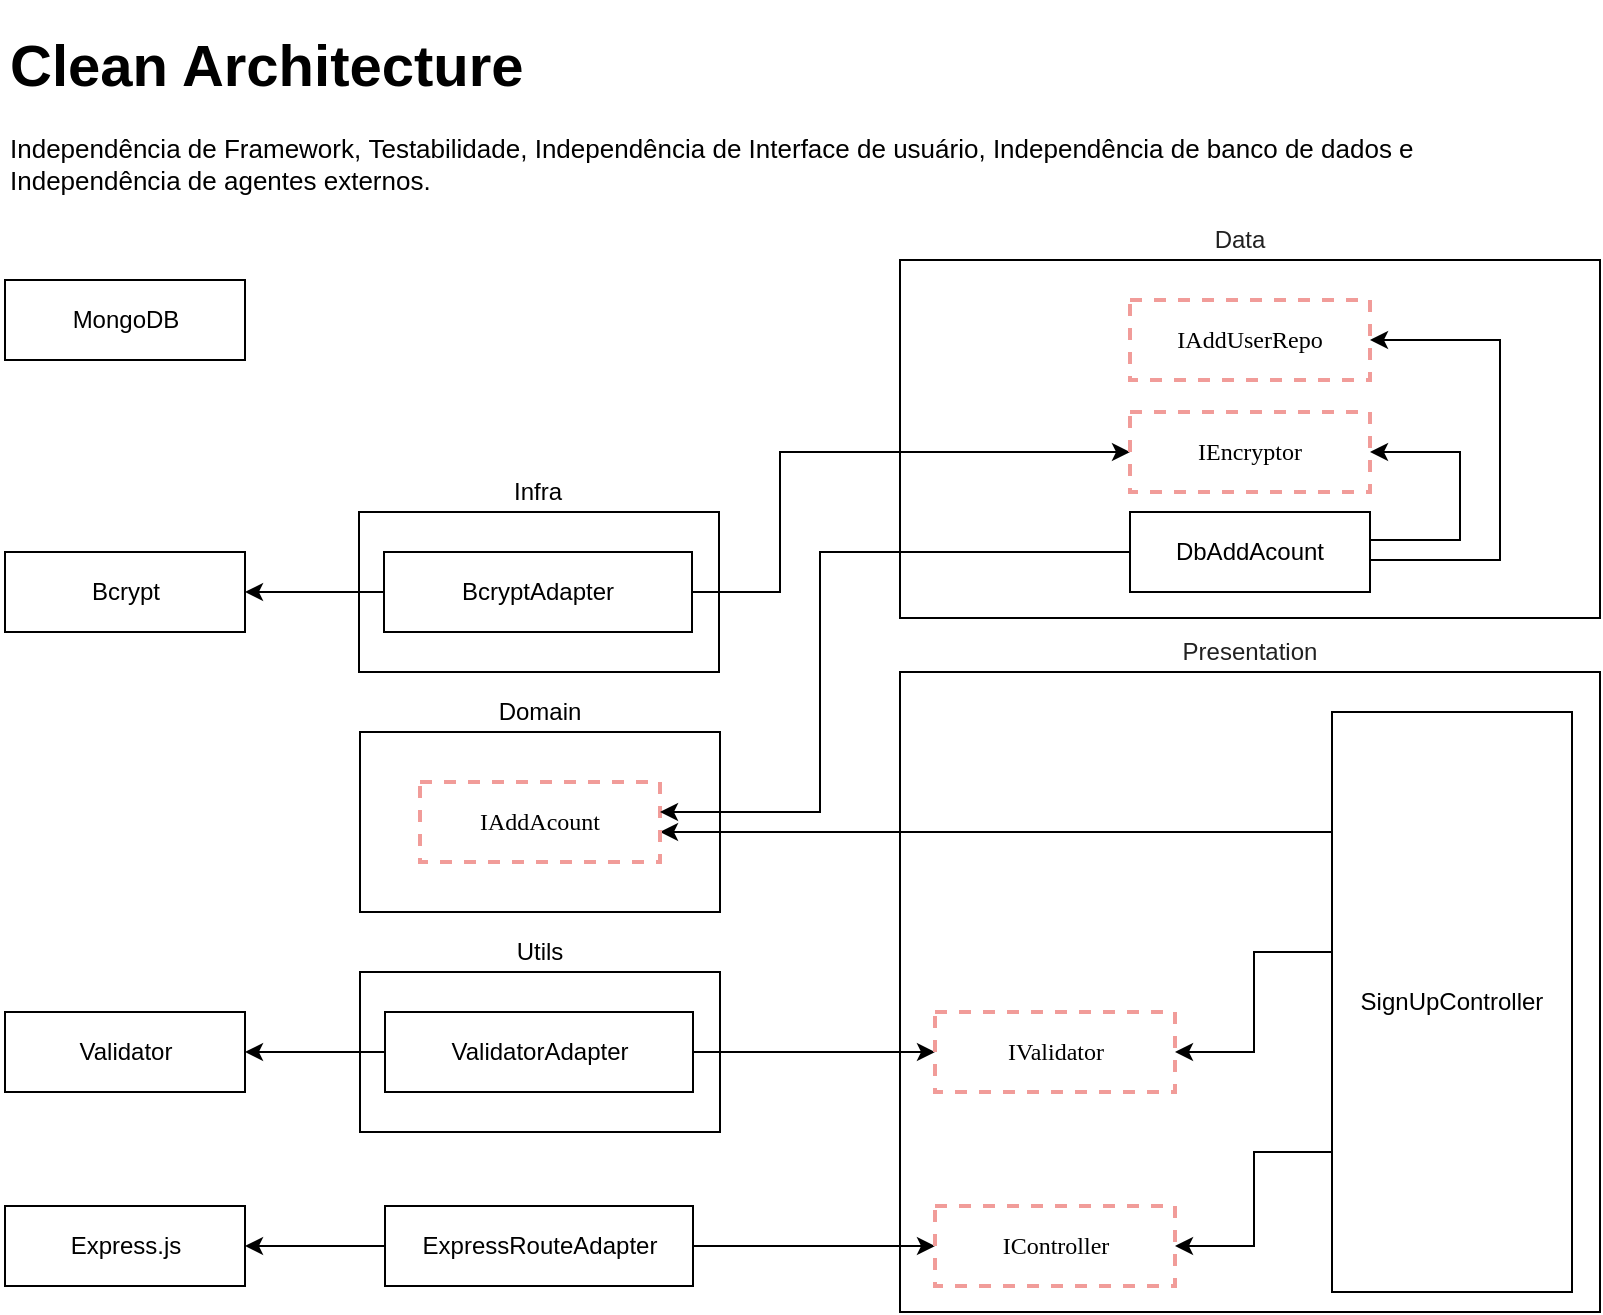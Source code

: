 <mxfile version="13.8.8" type="github">
  <diagram id="trkUmpp96VcX2jbAEm-v" name="Page-1">
    <mxGraphModel dx="1038" dy="548" grid="1" gridSize="10" guides="1" tooltips="1" connect="1" arrows="1" fold="1" page="1" pageScale="1" pageWidth="827" pageHeight="1169" math="0" shadow="0">
      <root>
        <mxCell id="0" />
        <mxCell id="1" parent="0" />
        <mxCell id="cDpcgyHBK7Pu0y06XVpJ-35" value="" style="rounded=0;whiteSpace=wrap;html=1;fillColor=#ffffff;gradientColor=none;" vertex="1" parent="1">
          <mxGeometry x="470" y="140" width="350" height="179" as="geometry" />
        </mxCell>
        <mxCell id="cDpcgyHBK7Pu0y06XVpJ-26" value="" style="rounded=0;whiteSpace=wrap;html=1;fillColor=#ffffff;gradientColor=none;" vertex="1" parent="1">
          <mxGeometry x="200" y="376" width="180" height="90" as="geometry" />
        </mxCell>
        <mxCell id="cDpcgyHBK7Pu0y06XVpJ-27" value="&lt;div&gt;&lt;span&gt;Domain&lt;/span&gt;&lt;/div&gt;" style="text;html=1;strokeColor=none;fillColor=none;align=center;verticalAlign=middle;whiteSpace=wrap;rounded=0;fontSize=12;" vertex="1" parent="1">
          <mxGeometry x="250" y="356" width="80" height="20" as="geometry" />
        </mxCell>
        <mxCell id="cDpcgyHBK7Pu0y06XVpJ-24" value="" style="rounded=0;whiteSpace=wrap;html=1;fillColor=#ffffff;gradientColor=none;" vertex="1" parent="1">
          <mxGeometry x="200" y="496" width="180" height="80" as="geometry" />
        </mxCell>
        <mxCell id="cDpcgyHBK7Pu0y06XVpJ-10" value="" style="rounded=0;whiteSpace=wrap;html=1;fillColor=#ffffff;gradientColor=none;" vertex="1" parent="1">
          <mxGeometry x="470" y="346" width="350" height="320" as="geometry" />
        </mxCell>
        <mxCell id="cDpcgyHBK7Pu0y06XVpJ-29" style="edgeStyle=orthogonalEdgeStyle;rounded=0;orthogonalLoop=1;jettySize=auto;html=1;fontFamily=Verdana;fontSize=12;" edge="1" parent="1" source="cDpcgyHBK7Pu0y06XVpJ-1" target="cDpcgyHBK7Pu0y06XVpJ-28">
          <mxGeometry relative="1" as="geometry">
            <Array as="points">
              <mxPoint x="450" y="426" />
              <mxPoint x="450" y="426" />
            </Array>
          </mxGeometry>
        </mxCell>
        <mxCell id="cDpcgyHBK7Pu0y06XVpJ-31" style="edgeStyle=orthogonalEdgeStyle;rounded=0;orthogonalLoop=1;jettySize=auto;html=1;fontFamily=Verdana;fontSize=12;" edge="1" parent="1" source="cDpcgyHBK7Pu0y06XVpJ-1" target="cDpcgyHBK7Pu0y06XVpJ-13">
          <mxGeometry relative="1" as="geometry">
            <Array as="points">
              <mxPoint x="647" y="586" />
              <mxPoint x="647" y="633" />
            </Array>
          </mxGeometry>
        </mxCell>
        <mxCell id="cDpcgyHBK7Pu0y06XVpJ-32" style="edgeStyle=orthogonalEdgeStyle;rounded=0;orthogonalLoop=1;jettySize=auto;html=1;fontFamily=Verdana;fontSize=12;" edge="1" parent="1" source="cDpcgyHBK7Pu0y06XVpJ-1" target="cDpcgyHBK7Pu0y06XVpJ-18">
          <mxGeometry relative="1" as="geometry">
            <Array as="points">
              <mxPoint x="647" y="486" />
              <mxPoint x="647" y="536" />
            </Array>
          </mxGeometry>
        </mxCell>
        <mxCell id="cDpcgyHBK7Pu0y06XVpJ-1" value="SignUpController" style="rounded=0;whiteSpace=wrap;html=1;gradientDirection=east;" vertex="1" parent="1">
          <mxGeometry x="686" y="366" width="120" height="290" as="geometry" />
        </mxCell>
        <mxCell id="cDpcgyHBK7Pu0y06XVpJ-2" value="MongoDB" style="rounded=0;whiteSpace=wrap;html=1;gradientDirection=east;" vertex="1" parent="1">
          <mxGeometry x="22.5" y="150" width="120" height="40" as="geometry" />
        </mxCell>
        <mxCell id="cDpcgyHBK7Pu0y06XVpJ-3" value="Validator" style="rounded=0;whiteSpace=wrap;html=1;gradientDirection=east;" vertex="1" parent="1">
          <mxGeometry x="22.5" y="516" width="120" height="40" as="geometry" />
        </mxCell>
        <mxCell id="cDpcgyHBK7Pu0y06XVpJ-6" value="&lt;h1&gt;&lt;font style=&quot;font-size: 29px&quot;&gt;Clean Architecture&lt;/font&gt;&lt;/h1&gt;&lt;h1 style=&quot;font-size: 13px&quot;&gt;&lt;span style=&quot;font-weight: normal&quot;&gt;&lt;font style=&quot;font-size: 13px&quot;&gt;Independência de Framework,&amp;nbsp;&lt;/font&gt;Testabilidade, Independência de Interface de usuário, Independência de banco de dados e Independência de agentes externos.&lt;/span&gt;&lt;/h1&gt;" style="text;html=1;strokeColor=none;fillColor=none;spacing=5;spacingTop=-20;whiteSpace=wrap;overflow=hidden;rounded=0;" vertex="1" parent="1">
          <mxGeometry x="20" y="20" width="710" height="90" as="geometry" />
        </mxCell>
        <mxCell id="cDpcgyHBK7Pu0y06XVpJ-7" value="&lt;span style=&quot;text-align: left&quot;&gt;Bcrypt&lt;/span&gt;" style="rounded=0;whiteSpace=wrap;html=1;gradientDirection=east;" vertex="1" parent="1">
          <mxGeometry x="22.5" y="286" width="120" height="40" as="geometry" />
        </mxCell>
        <mxCell id="cDpcgyHBK7Pu0y06XVpJ-8" value="Express.js" style="rounded=0;whiteSpace=wrap;html=1;gradientDirection=east;" vertex="1" parent="1">
          <mxGeometry x="22.5" y="613" width="120" height="40" as="geometry" />
        </mxCell>
        <mxCell id="cDpcgyHBK7Pu0y06XVpJ-15" style="edgeStyle=orthogonalEdgeStyle;rounded=0;orthogonalLoop=1;jettySize=auto;html=1;fontFamily=Verdana;fontSize=12;" edge="1" parent="1" source="cDpcgyHBK7Pu0y06XVpJ-9" target="cDpcgyHBK7Pu0y06XVpJ-13">
          <mxGeometry relative="1" as="geometry" />
        </mxCell>
        <mxCell id="cDpcgyHBK7Pu0y06XVpJ-22" style="edgeStyle=orthogonalEdgeStyle;rounded=0;orthogonalLoop=1;jettySize=auto;html=1;fontFamily=Verdana;fontSize=12;" edge="1" parent="1" source="cDpcgyHBK7Pu0y06XVpJ-9" target="cDpcgyHBK7Pu0y06XVpJ-8">
          <mxGeometry relative="1" as="geometry" />
        </mxCell>
        <mxCell id="cDpcgyHBK7Pu0y06XVpJ-9" value="ExpressRouteAdapter" style="rounded=0;whiteSpace=wrap;html=1;gradientDirection=east;" vertex="1" parent="1">
          <mxGeometry x="212.5" y="613" width="154" height="40" as="geometry" />
        </mxCell>
        <mxCell id="cDpcgyHBK7Pu0y06XVpJ-11" style="edgeStyle=orthogonalEdgeStyle;rounded=0;orthogonalLoop=1;jettySize=auto;html=1;exitX=0.5;exitY=1;exitDx=0;exitDy=0;" edge="1" parent="1" source="cDpcgyHBK7Pu0y06XVpJ-9" target="cDpcgyHBK7Pu0y06XVpJ-9">
          <mxGeometry relative="1" as="geometry" />
        </mxCell>
        <mxCell id="cDpcgyHBK7Pu0y06XVpJ-12" value="&lt;span style=&quot;color: rgba(0, 0, 0, 0.87); font-size: 12px; text-align: left; background-color: rgb(255, 255, 255);&quot;&gt;Presentation&lt;/span&gt;" style="text;html=1;strokeColor=none;fillColor=none;align=center;verticalAlign=middle;whiteSpace=wrap;rounded=0;fontSize=12;" vertex="1" parent="1">
          <mxGeometry x="605" y="326" width="80" height="20" as="geometry" />
        </mxCell>
        <mxCell id="cDpcgyHBK7Pu0y06XVpJ-13" value="IController" style="rounded=0;whiteSpace=wrap;html=1;gradientDirection=east;fontFamily=Verdana;dashed=1;strokeColor=#F19C99;strokeWidth=2;" vertex="1" parent="1">
          <mxGeometry x="487.5" y="613" width="120" height="40" as="geometry" />
        </mxCell>
        <mxCell id="cDpcgyHBK7Pu0y06XVpJ-20" style="edgeStyle=orthogonalEdgeStyle;rounded=0;orthogonalLoop=1;jettySize=auto;html=1;fontFamily=Verdana;fontSize=12;" edge="1" parent="1" source="cDpcgyHBK7Pu0y06XVpJ-17" target="cDpcgyHBK7Pu0y06XVpJ-18">
          <mxGeometry relative="1" as="geometry" />
        </mxCell>
        <mxCell id="cDpcgyHBK7Pu0y06XVpJ-23" style="edgeStyle=orthogonalEdgeStyle;rounded=0;orthogonalLoop=1;jettySize=auto;html=1;fontFamily=Verdana;fontSize=12;" edge="1" parent="1" source="cDpcgyHBK7Pu0y06XVpJ-17" target="cDpcgyHBK7Pu0y06XVpJ-3">
          <mxGeometry relative="1" as="geometry" />
        </mxCell>
        <mxCell id="cDpcgyHBK7Pu0y06XVpJ-17" value="ValidatorAdapter" style="rounded=0;whiteSpace=wrap;html=1;gradientDirection=east;" vertex="1" parent="1">
          <mxGeometry x="212.5" y="516" width="154" height="40" as="geometry" />
        </mxCell>
        <mxCell id="cDpcgyHBK7Pu0y06XVpJ-18" value="&lt;span style=&quot;&quot;&gt;IValidator&lt;/span&gt;" style="rounded=0;whiteSpace=wrap;html=1;gradientDirection=east;fontFamily=Verdana;dashed=1;strokeColor=#F19C99;strokeWidth=2;" vertex="1" parent="1">
          <mxGeometry x="487.5" y="516" width="120" height="40" as="geometry" />
        </mxCell>
        <mxCell id="cDpcgyHBK7Pu0y06XVpJ-25" value="&lt;div&gt;&lt;span&gt;Utils&lt;/span&gt;&lt;/div&gt;" style="text;html=1;strokeColor=none;fillColor=none;align=center;verticalAlign=middle;whiteSpace=wrap;rounded=0;fontSize=12;" vertex="1" parent="1">
          <mxGeometry x="249.5" y="476" width="80" height="20" as="geometry" />
        </mxCell>
        <mxCell id="cDpcgyHBK7Pu0y06XVpJ-28" value="&lt;span&gt;IAddAcount&lt;/span&gt;" style="rounded=0;whiteSpace=wrap;html=1;gradientDirection=east;fontFamily=Verdana;dashed=1;strokeColor=#F19C99;strokeWidth=2;" vertex="1" parent="1">
          <mxGeometry x="230" y="401" width="120" height="40" as="geometry" />
        </mxCell>
        <mxCell id="cDpcgyHBK7Pu0y06XVpJ-37" value="&lt;span style=&quot;color: rgba(0 , 0 , 0 , 0.87) ; font-size: 12px ; text-align: left ; background-color: rgb(255 , 255 , 255)&quot;&gt;Data&lt;/span&gt;" style="text;html=1;strokeColor=none;fillColor=none;align=center;verticalAlign=middle;whiteSpace=wrap;rounded=0;fontSize=12;" vertex="1" parent="1">
          <mxGeometry x="600" y="120" width="80" height="20" as="geometry" />
        </mxCell>
        <mxCell id="cDpcgyHBK7Pu0y06XVpJ-39" style="edgeStyle=orthogonalEdgeStyle;rounded=0;orthogonalLoop=1;jettySize=auto;html=1;fontFamily=Verdana;fontSize=12;" edge="1" parent="1" source="cDpcgyHBK7Pu0y06XVpJ-38" target="cDpcgyHBK7Pu0y06XVpJ-28">
          <mxGeometry relative="1" as="geometry">
            <Array as="points">
              <mxPoint x="430" y="286" />
              <mxPoint x="430" y="416" />
            </Array>
          </mxGeometry>
        </mxCell>
        <mxCell id="cDpcgyHBK7Pu0y06XVpJ-48" style="edgeStyle=orthogonalEdgeStyle;rounded=0;orthogonalLoop=1;jettySize=auto;html=1;fontFamily=Verdana;fontSize=12;" edge="1" parent="1" source="cDpcgyHBK7Pu0y06XVpJ-38" target="cDpcgyHBK7Pu0y06XVpJ-47">
          <mxGeometry relative="1" as="geometry">
            <Array as="points">
              <mxPoint x="750" y="280" />
              <mxPoint x="750" y="236" />
            </Array>
          </mxGeometry>
        </mxCell>
        <mxCell id="cDpcgyHBK7Pu0y06XVpJ-51" style="edgeStyle=orthogonalEdgeStyle;rounded=0;orthogonalLoop=1;jettySize=auto;html=1;fontFamily=Verdana;fontSize=12;" edge="1" parent="1" source="cDpcgyHBK7Pu0y06XVpJ-38" target="cDpcgyHBK7Pu0y06XVpJ-50">
          <mxGeometry relative="1" as="geometry">
            <Array as="points">
              <mxPoint x="770" y="290" />
              <mxPoint x="770" y="180" />
            </Array>
          </mxGeometry>
        </mxCell>
        <mxCell id="cDpcgyHBK7Pu0y06XVpJ-38" value="&lt;span style=&quot;text-align: left&quot;&gt;DbAddAcount&lt;/span&gt;" style="rounded=0;whiteSpace=wrap;html=1;gradientDirection=east;gradientColor=#ffffff;" vertex="1" parent="1">
          <mxGeometry x="585" y="266" width="120" height="40" as="geometry" />
        </mxCell>
        <mxCell id="cDpcgyHBK7Pu0y06XVpJ-42" value="" style="rounded=0;whiteSpace=wrap;html=1;fillColor=#ffffff;gradientColor=none;" vertex="1" parent="1">
          <mxGeometry x="199.5" y="266" width="180" height="80" as="geometry" />
        </mxCell>
        <mxCell id="cDpcgyHBK7Pu0y06XVpJ-46" style="edgeStyle=orthogonalEdgeStyle;rounded=0;orthogonalLoop=1;jettySize=auto;html=1;fontFamily=Verdana;fontSize=12;" edge="1" parent="1" source="cDpcgyHBK7Pu0y06XVpJ-43" target="cDpcgyHBK7Pu0y06XVpJ-7">
          <mxGeometry relative="1" as="geometry" />
        </mxCell>
        <mxCell id="cDpcgyHBK7Pu0y06XVpJ-49" style="edgeStyle=orthogonalEdgeStyle;rounded=0;orthogonalLoop=1;jettySize=auto;html=1;entryX=0;entryY=0.5;entryDx=0;entryDy=0;fontFamily=Verdana;fontSize=12;" edge="1" parent="1" source="cDpcgyHBK7Pu0y06XVpJ-43" target="cDpcgyHBK7Pu0y06XVpJ-47">
          <mxGeometry relative="1" as="geometry">
            <Array as="points">
              <mxPoint x="410" y="306" />
              <mxPoint x="410" y="236" />
            </Array>
          </mxGeometry>
        </mxCell>
        <mxCell id="cDpcgyHBK7Pu0y06XVpJ-43" value="&lt;span style=&quot;text-align: left&quot;&gt;Bcrypt&lt;/span&gt;Adapter" style="rounded=0;whiteSpace=wrap;html=1;gradientDirection=east;" vertex="1" parent="1">
          <mxGeometry x="212" y="286" width="154" height="40" as="geometry" />
        </mxCell>
        <mxCell id="cDpcgyHBK7Pu0y06XVpJ-44" value="&lt;div&gt;&lt;span&gt;Infra&lt;/span&gt;&lt;/div&gt;" style="text;html=1;strokeColor=none;fillColor=none;align=center;verticalAlign=middle;whiteSpace=wrap;rounded=0;fontSize=12;" vertex="1" parent="1">
          <mxGeometry x="249" y="246" width="80" height="20" as="geometry" />
        </mxCell>
        <mxCell id="cDpcgyHBK7Pu0y06XVpJ-47" value="&lt;span&gt;I&lt;/span&gt;&lt;span style=&quot;text-align: left&quot;&gt;Encryptor&lt;/span&gt;" style="rounded=0;whiteSpace=wrap;html=1;gradientDirection=east;fontFamily=Verdana;dashed=1;strokeColor=#F19C99;strokeWidth=2;" vertex="1" parent="1">
          <mxGeometry x="585" y="216" width="120" height="40" as="geometry" />
        </mxCell>
        <mxCell id="cDpcgyHBK7Pu0y06XVpJ-50" value="&lt;span&gt;IAddUserRepo&lt;/span&gt;" style="rounded=0;whiteSpace=wrap;html=1;gradientDirection=east;fontFamily=Verdana;dashed=1;strokeColor=#F19C99;strokeWidth=2;" vertex="1" parent="1">
          <mxGeometry x="585" y="160" width="120" height="40" as="geometry" />
        </mxCell>
      </root>
    </mxGraphModel>
  </diagram>
</mxfile>

